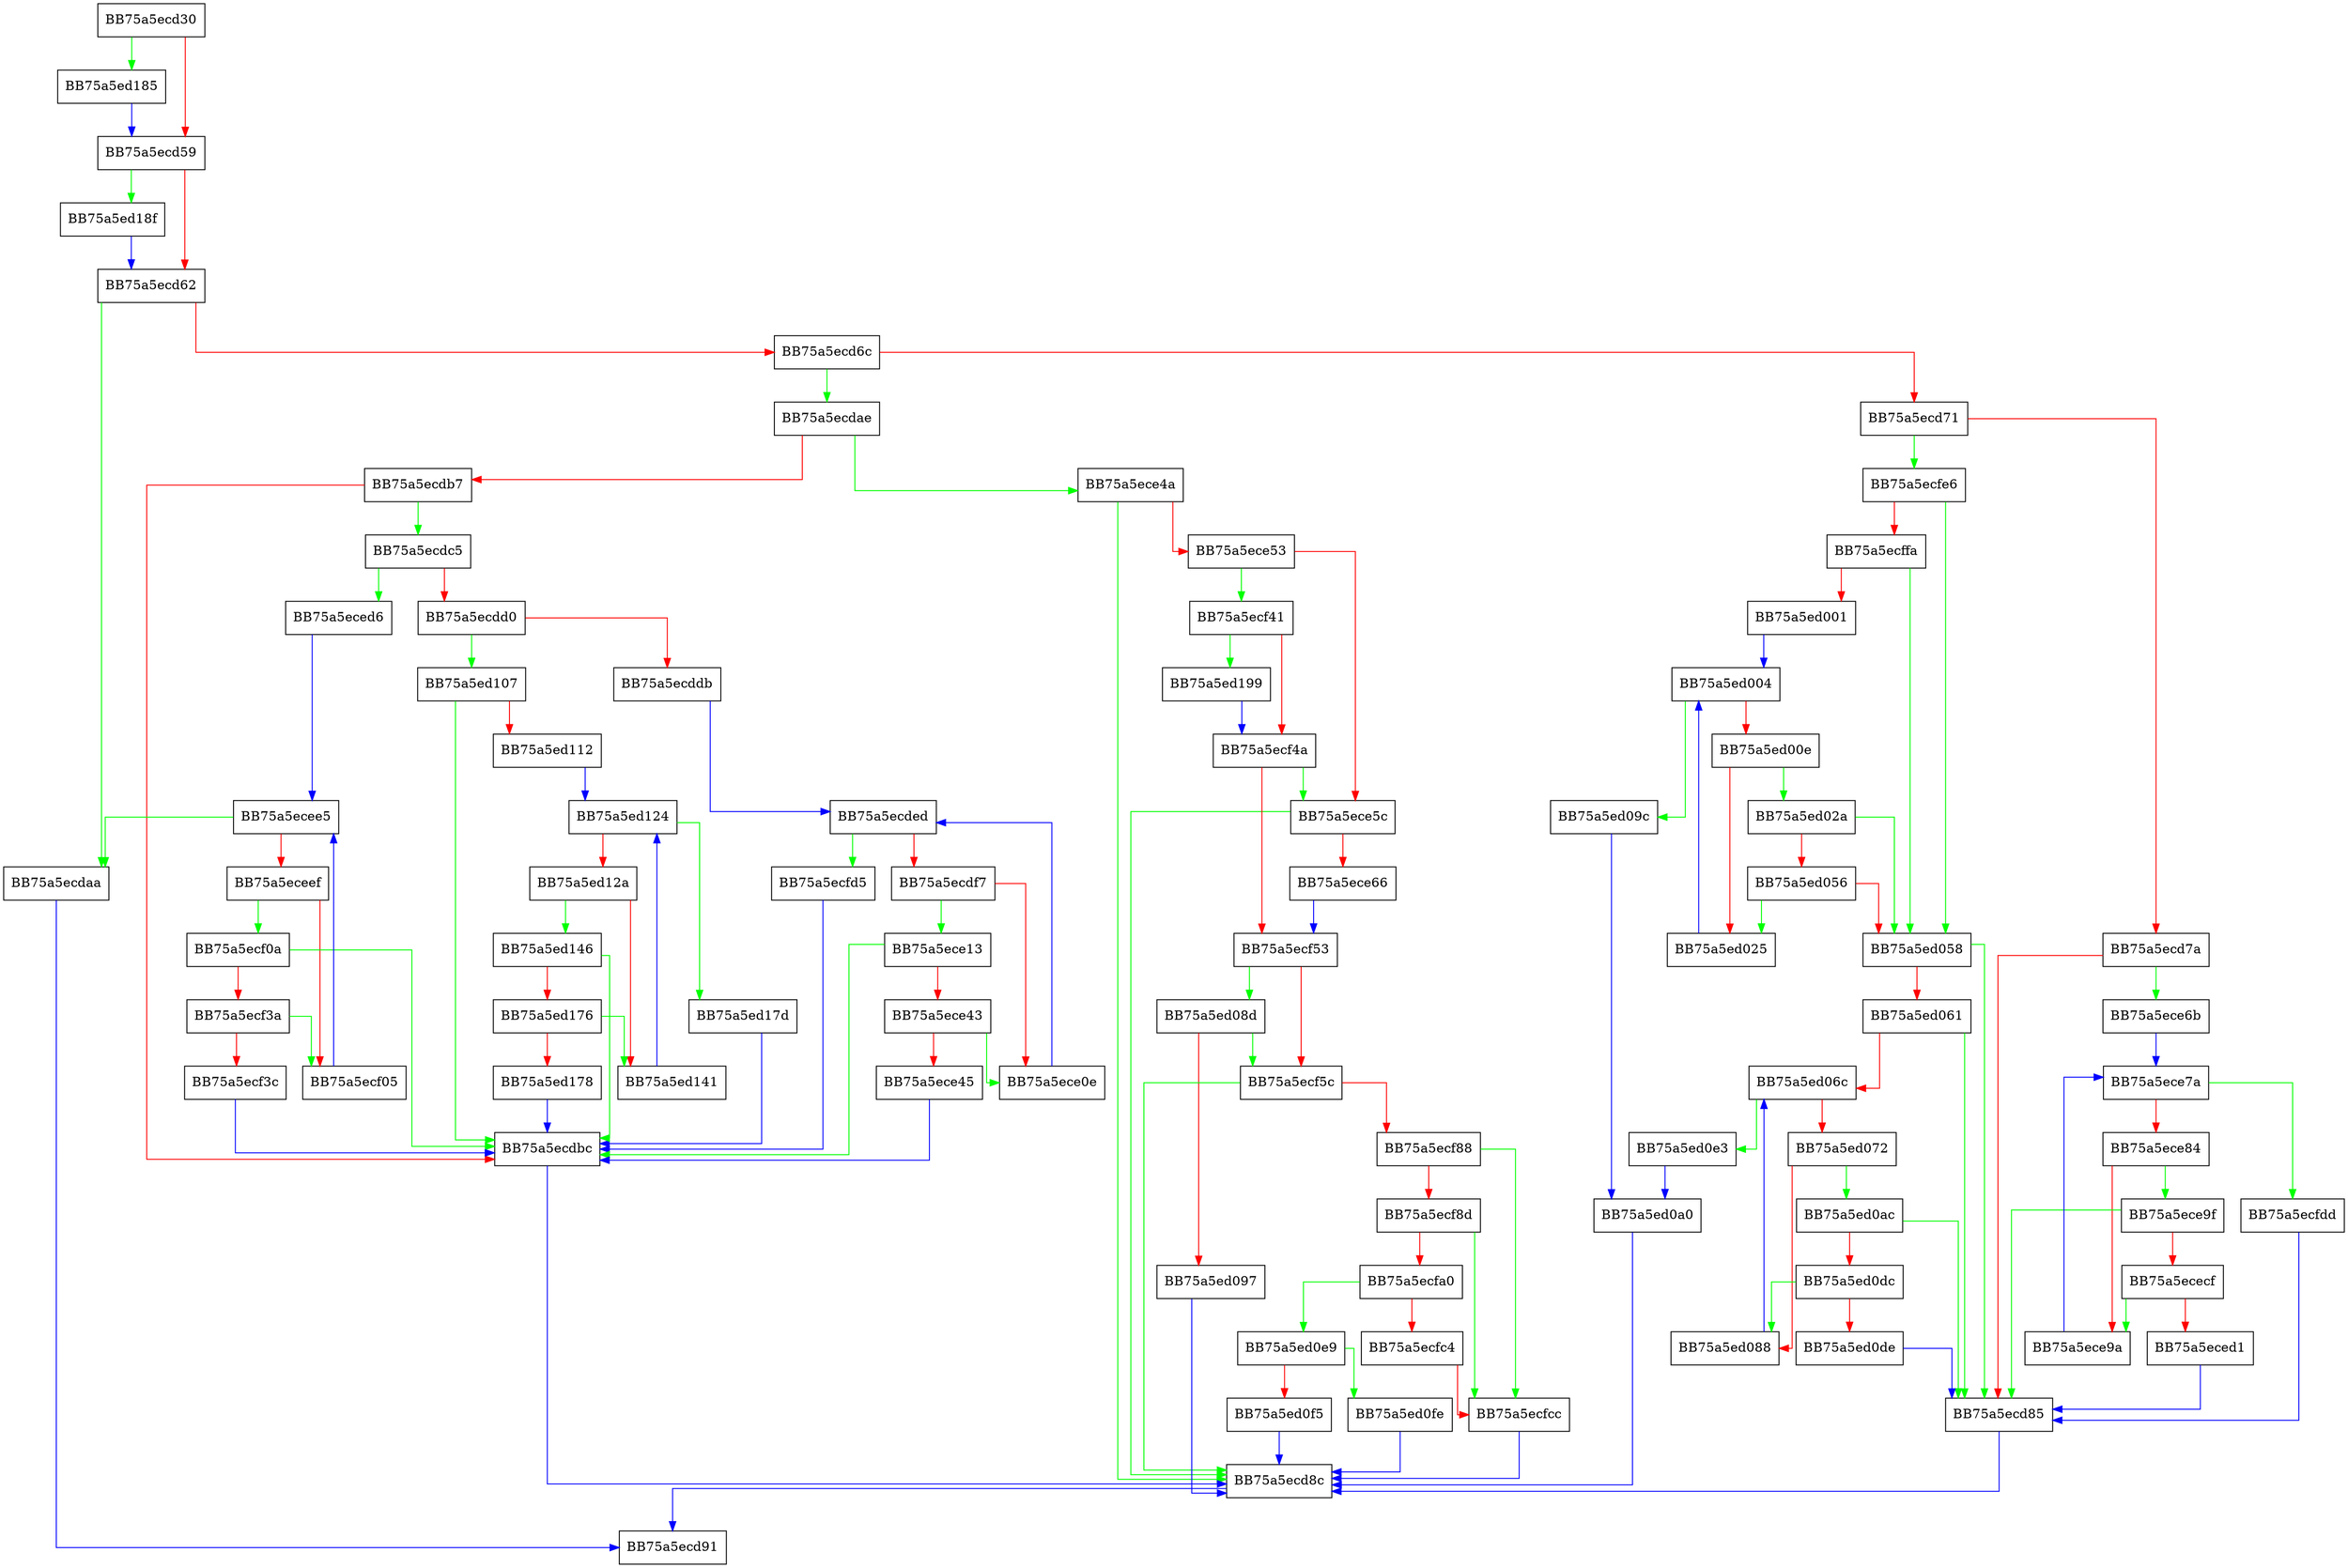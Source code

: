 digraph XMLCallback {
  node [shape="box"];
  graph [splines=ortho];
  BB75a5ecd30 -> BB75a5ed185 [color="green"];
  BB75a5ecd30 -> BB75a5ecd59 [color="red"];
  BB75a5ecd59 -> BB75a5ed18f [color="green"];
  BB75a5ecd59 -> BB75a5ecd62 [color="red"];
  BB75a5ecd62 -> BB75a5ecdaa [color="green"];
  BB75a5ecd62 -> BB75a5ecd6c [color="red"];
  BB75a5ecd6c -> BB75a5ecdae [color="green"];
  BB75a5ecd6c -> BB75a5ecd71 [color="red"];
  BB75a5ecd71 -> BB75a5ecfe6 [color="green"];
  BB75a5ecd71 -> BB75a5ecd7a [color="red"];
  BB75a5ecd7a -> BB75a5ece6b [color="green"];
  BB75a5ecd7a -> BB75a5ecd85 [color="red"];
  BB75a5ecd85 -> BB75a5ecd8c [color="blue"];
  BB75a5ecd8c -> BB75a5ecd91 [color="blue"];
  BB75a5ecdaa -> BB75a5ecd91 [color="blue"];
  BB75a5ecdae -> BB75a5ece4a [color="green"];
  BB75a5ecdae -> BB75a5ecdb7 [color="red"];
  BB75a5ecdb7 -> BB75a5ecdc5 [color="green"];
  BB75a5ecdb7 -> BB75a5ecdbc [color="red"];
  BB75a5ecdbc -> BB75a5ecd8c [color="blue"];
  BB75a5ecdc5 -> BB75a5eced6 [color="green"];
  BB75a5ecdc5 -> BB75a5ecdd0 [color="red"];
  BB75a5ecdd0 -> BB75a5ed107 [color="green"];
  BB75a5ecdd0 -> BB75a5ecddb [color="red"];
  BB75a5ecddb -> BB75a5ecded [color="blue"];
  BB75a5ecded -> BB75a5ecfd5 [color="green"];
  BB75a5ecded -> BB75a5ecdf7 [color="red"];
  BB75a5ecdf7 -> BB75a5ece13 [color="green"];
  BB75a5ecdf7 -> BB75a5ece0e [color="red"];
  BB75a5ece0e -> BB75a5ecded [color="blue"];
  BB75a5ece13 -> BB75a5ecdbc [color="green"];
  BB75a5ece13 -> BB75a5ece43 [color="red"];
  BB75a5ece43 -> BB75a5ece0e [color="green"];
  BB75a5ece43 -> BB75a5ece45 [color="red"];
  BB75a5ece45 -> BB75a5ecdbc [color="blue"];
  BB75a5ece4a -> BB75a5ecd8c [color="green"];
  BB75a5ece4a -> BB75a5ece53 [color="red"];
  BB75a5ece53 -> BB75a5ecf41 [color="green"];
  BB75a5ece53 -> BB75a5ece5c [color="red"];
  BB75a5ece5c -> BB75a5ecd8c [color="green"];
  BB75a5ece5c -> BB75a5ece66 [color="red"];
  BB75a5ece66 -> BB75a5ecf53 [color="blue"];
  BB75a5ece6b -> BB75a5ece7a [color="blue"];
  BB75a5ece7a -> BB75a5ecfdd [color="green"];
  BB75a5ece7a -> BB75a5ece84 [color="red"];
  BB75a5ece84 -> BB75a5ece9f [color="green"];
  BB75a5ece84 -> BB75a5ece9a [color="red"];
  BB75a5ece9a -> BB75a5ece7a [color="blue"];
  BB75a5ece9f -> BB75a5ecd85 [color="green"];
  BB75a5ece9f -> BB75a5ececf [color="red"];
  BB75a5ececf -> BB75a5ece9a [color="green"];
  BB75a5ececf -> BB75a5eced1 [color="red"];
  BB75a5eced1 -> BB75a5ecd85 [color="blue"];
  BB75a5eced6 -> BB75a5ecee5 [color="blue"];
  BB75a5ecee5 -> BB75a5ecdaa [color="green"];
  BB75a5ecee5 -> BB75a5eceef [color="red"];
  BB75a5eceef -> BB75a5ecf0a [color="green"];
  BB75a5eceef -> BB75a5ecf05 [color="red"];
  BB75a5ecf05 -> BB75a5ecee5 [color="blue"];
  BB75a5ecf0a -> BB75a5ecdbc [color="green"];
  BB75a5ecf0a -> BB75a5ecf3a [color="red"];
  BB75a5ecf3a -> BB75a5ecf05 [color="green"];
  BB75a5ecf3a -> BB75a5ecf3c [color="red"];
  BB75a5ecf3c -> BB75a5ecdbc [color="blue"];
  BB75a5ecf41 -> BB75a5ed199 [color="green"];
  BB75a5ecf41 -> BB75a5ecf4a [color="red"];
  BB75a5ecf4a -> BB75a5ece5c [color="green"];
  BB75a5ecf4a -> BB75a5ecf53 [color="red"];
  BB75a5ecf53 -> BB75a5ed08d [color="green"];
  BB75a5ecf53 -> BB75a5ecf5c [color="red"];
  BB75a5ecf5c -> BB75a5ecd8c [color="green"];
  BB75a5ecf5c -> BB75a5ecf88 [color="red"];
  BB75a5ecf88 -> BB75a5ecfcc [color="green"];
  BB75a5ecf88 -> BB75a5ecf8d [color="red"];
  BB75a5ecf8d -> BB75a5ecfcc [color="green"];
  BB75a5ecf8d -> BB75a5ecfa0 [color="red"];
  BB75a5ecfa0 -> BB75a5ed0e9 [color="green"];
  BB75a5ecfa0 -> BB75a5ecfc4 [color="red"];
  BB75a5ecfc4 -> BB75a5ecfcc [color="red"];
  BB75a5ecfcc -> BB75a5ecd8c [color="blue"];
  BB75a5ecfd5 -> BB75a5ecdbc [color="blue"];
  BB75a5ecfdd -> BB75a5ecd85 [color="blue"];
  BB75a5ecfe6 -> BB75a5ed058 [color="green"];
  BB75a5ecfe6 -> BB75a5ecffa [color="red"];
  BB75a5ecffa -> BB75a5ed058 [color="green"];
  BB75a5ecffa -> BB75a5ed001 [color="red"];
  BB75a5ed001 -> BB75a5ed004 [color="blue"];
  BB75a5ed004 -> BB75a5ed09c [color="green"];
  BB75a5ed004 -> BB75a5ed00e [color="red"];
  BB75a5ed00e -> BB75a5ed02a [color="green"];
  BB75a5ed00e -> BB75a5ed025 [color="red"];
  BB75a5ed025 -> BB75a5ed004 [color="blue"];
  BB75a5ed02a -> BB75a5ed058 [color="green"];
  BB75a5ed02a -> BB75a5ed056 [color="red"];
  BB75a5ed056 -> BB75a5ed025 [color="green"];
  BB75a5ed056 -> BB75a5ed058 [color="red"];
  BB75a5ed058 -> BB75a5ecd85 [color="green"];
  BB75a5ed058 -> BB75a5ed061 [color="red"];
  BB75a5ed061 -> BB75a5ecd85 [color="green"];
  BB75a5ed061 -> BB75a5ed06c [color="red"];
  BB75a5ed06c -> BB75a5ed0e3 [color="green"];
  BB75a5ed06c -> BB75a5ed072 [color="red"];
  BB75a5ed072 -> BB75a5ed0ac [color="green"];
  BB75a5ed072 -> BB75a5ed088 [color="red"];
  BB75a5ed088 -> BB75a5ed06c [color="blue"];
  BB75a5ed08d -> BB75a5ecf5c [color="green"];
  BB75a5ed08d -> BB75a5ed097 [color="red"];
  BB75a5ed097 -> BB75a5ecd8c [color="blue"];
  BB75a5ed09c -> BB75a5ed0a0 [color="blue"];
  BB75a5ed0a0 -> BB75a5ecd8c [color="blue"];
  BB75a5ed0ac -> BB75a5ecd85 [color="green"];
  BB75a5ed0ac -> BB75a5ed0dc [color="red"];
  BB75a5ed0dc -> BB75a5ed088 [color="green"];
  BB75a5ed0dc -> BB75a5ed0de [color="red"];
  BB75a5ed0de -> BB75a5ecd85 [color="blue"];
  BB75a5ed0e3 -> BB75a5ed0a0 [color="blue"];
  BB75a5ed0e9 -> BB75a5ed0fe [color="green"];
  BB75a5ed0e9 -> BB75a5ed0f5 [color="red"];
  BB75a5ed0f5 -> BB75a5ecd8c [color="blue"];
  BB75a5ed0fe -> BB75a5ecd8c [color="blue"];
  BB75a5ed107 -> BB75a5ecdbc [color="green"];
  BB75a5ed107 -> BB75a5ed112 [color="red"];
  BB75a5ed112 -> BB75a5ed124 [color="blue"];
  BB75a5ed124 -> BB75a5ed17d [color="green"];
  BB75a5ed124 -> BB75a5ed12a [color="red"];
  BB75a5ed12a -> BB75a5ed146 [color="green"];
  BB75a5ed12a -> BB75a5ed141 [color="red"];
  BB75a5ed141 -> BB75a5ed124 [color="blue"];
  BB75a5ed146 -> BB75a5ecdbc [color="green"];
  BB75a5ed146 -> BB75a5ed176 [color="red"];
  BB75a5ed176 -> BB75a5ed141 [color="green"];
  BB75a5ed176 -> BB75a5ed178 [color="red"];
  BB75a5ed178 -> BB75a5ecdbc [color="blue"];
  BB75a5ed17d -> BB75a5ecdbc [color="blue"];
  BB75a5ed185 -> BB75a5ecd59 [color="blue"];
  BB75a5ed18f -> BB75a5ecd62 [color="blue"];
  BB75a5ed199 -> BB75a5ecf4a [color="blue"];
}